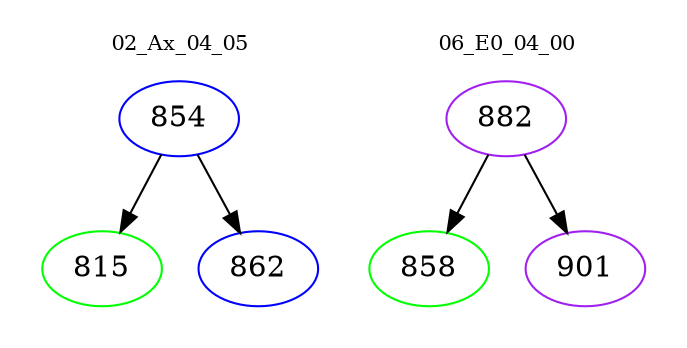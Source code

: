 digraph{
subgraph cluster_0 {
color = white
label = "02_Ax_04_05";
fontsize=10;
T0_854 [label="854", color="blue"]
T0_854 -> T0_815 [color="black"]
T0_815 [label="815", color="green"]
T0_854 -> T0_862 [color="black"]
T0_862 [label="862", color="blue"]
}
subgraph cluster_1 {
color = white
label = "06_E0_04_00";
fontsize=10;
T1_882 [label="882", color="purple"]
T1_882 -> T1_858 [color="black"]
T1_858 [label="858", color="green"]
T1_882 -> T1_901 [color="black"]
T1_901 [label="901", color="purple"]
}
}
